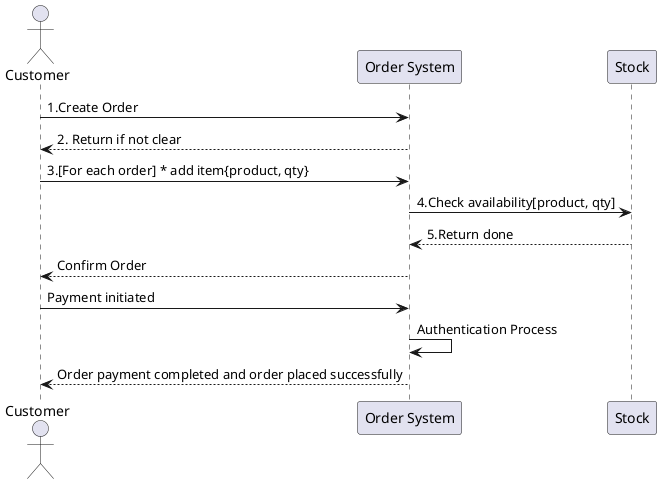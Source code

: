 @startuml
actor Customer
participant "Order System" as OrderSystem
participant "Stock" as Stock

Customer -> OrderSystem: 1.Create Order
OrderSystem --> Customer: 2. Return if not clear 
Customer -> OrderSystem: 3.[For each order] * add item{product, qty}
OrderSystem -> Stock: 4.Check availability[product, qty]
Stock --> OrderSystem: 5.Return done
OrderSystem --> Customer: Confirm Order
Customer -> OrderSystem: Payment initiated
OrderSystem -> OrderSystem: Authentication Process
OrderSystem --> Customer: Order payment completed and order placed successfully

@enduml

